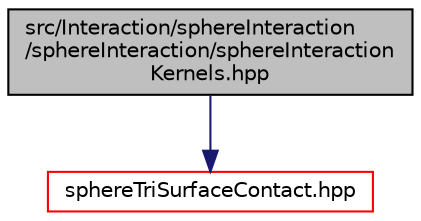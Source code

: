 digraph "src/Interaction/sphereInteraction/sphereInteraction/sphereInteractionKernels.hpp"
{
 // LATEX_PDF_SIZE
  edge [fontname="Helvetica",fontsize="10",labelfontname="Helvetica",labelfontsize="10"];
  node [fontname="Helvetica",fontsize="10",shape=record];
  Node1 [label="src/Interaction/sphereInteraction\l/sphereInteraction/sphereInteraction\lKernels.hpp",height=0.2,width=0.4,color="black", fillcolor="grey75", style="filled", fontcolor="black",tooltip=" "];
  Node1 -> Node2 [color="midnightblue",fontsize="10",style="solid",fontname="Helvetica"];
  Node2 [label="sphereTriSurfaceContact.hpp",height=0.2,width=0.4,color="red", fillcolor="white", style="filled",URL="$sphereTriSurfaceContact_8hpp.html",tooltip=" "];
}
